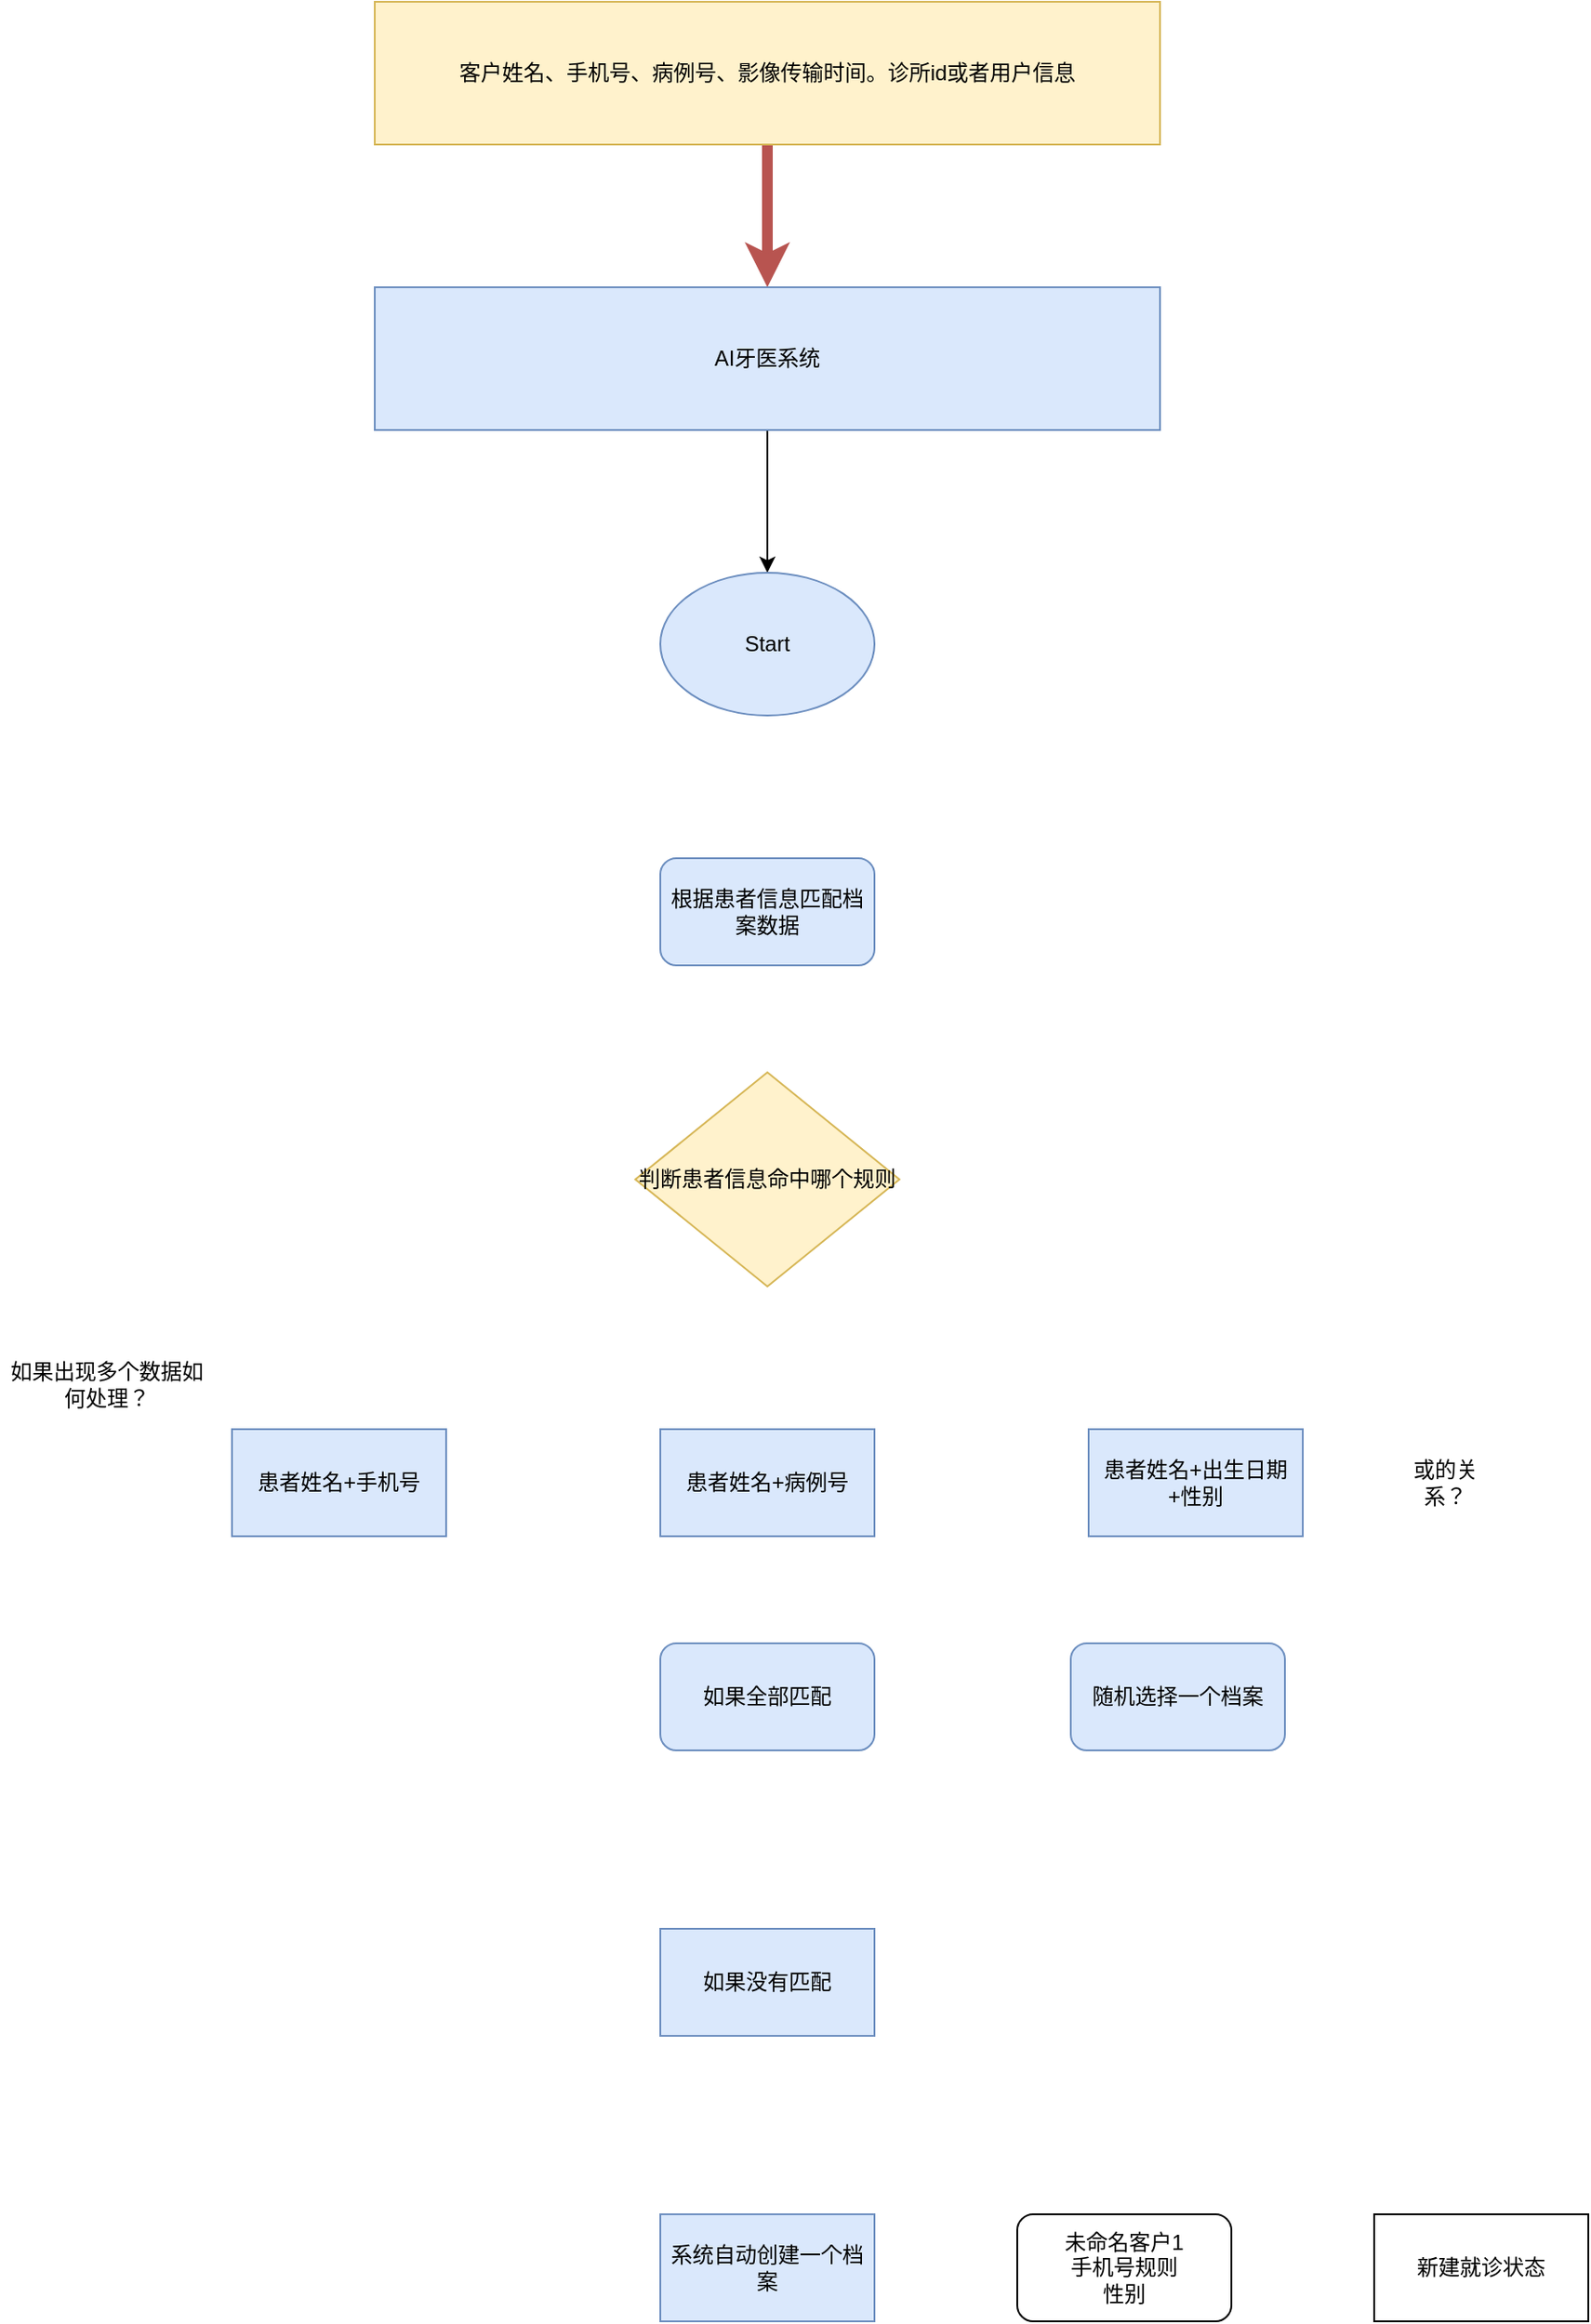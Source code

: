 <mxfile version="20.4.2" type="github">
  <diagram id="0uF88qrrJIsZdChHyWDg" name="第 1 页">
    <mxGraphModel dx="946" dy="614" grid="1" gridSize="10" guides="1" tooltips="1" connect="1" arrows="1" fold="1" page="1" pageScale="1" pageWidth="827" pageHeight="1169" math="0" shadow="0">
      <root>
        <mxCell id="0" />
        <mxCell id="1" parent="0" />
        <mxCell id="lVQHTALBccKQVXWC6iIf-3" value="" style="edgeStyle=orthogonalEdgeStyle;orthogonalLoop=1;jettySize=auto;html=1;rounded=0;strokeWidth=6;fillColor=#f8cecc;strokeColor=#b85450;" edge="1" parent="1" source="lVQHTALBccKQVXWC6iIf-1" target="lVQHTALBccKQVXWC6iIf-2">
          <mxGeometry relative="1" as="geometry" />
        </mxCell>
        <mxCell id="lVQHTALBccKQVXWC6iIf-1" value="客户姓名、手机号、病例号、影像传输时间。诊所id或者用户信息" style="rounded=0;whiteSpace=wrap;html=1;fillColor=#fff2cc;strokeColor=#d6b656;" vertex="1" parent="1">
          <mxGeometry x="240" y="40" width="440" height="80" as="geometry" />
        </mxCell>
        <mxCell id="lVQHTALBccKQVXWC6iIf-5" value="" style="edgeStyle=orthogonalEdgeStyle;rounded=0;orthogonalLoop=1;jettySize=auto;html=1;strokeWidth=1;" edge="1" parent="1" source="lVQHTALBccKQVXWC6iIf-2" target="lVQHTALBccKQVXWC6iIf-4">
          <mxGeometry relative="1" as="geometry" />
        </mxCell>
        <mxCell id="lVQHTALBccKQVXWC6iIf-2" value="AI牙医系统" style="rounded=0;whiteSpace=wrap;html=1;fillColor=#dae8fc;strokeColor=#6c8ebf;" vertex="1" parent="1">
          <mxGeometry x="240" y="200" width="440" height="80" as="geometry" />
        </mxCell>
        <mxCell id="lVQHTALBccKQVXWC6iIf-4" value="Start" style="ellipse;whiteSpace=wrap;html=1;fillColor=#dae8fc;strokeColor=#6c8ebf;" vertex="1" parent="1">
          <mxGeometry x="400" y="360" width="120" height="80" as="geometry" />
        </mxCell>
        <mxCell id="lVQHTALBccKQVXWC6iIf-6" value="根据患者信息匹配档案数据" style="rounded=1;whiteSpace=wrap;html=1;fillColor=#dae8fc;strokeColor=#6c8ebf;" vertex="1" parent="1">
          <mxGeometry x="400" y="520" width="120" height="60" as="geometry" />
        </mxCell>
        <mxCell id="lVQHTALBccKQVXWC6iIf-9" value="判断患者信息命中哪个规则" style="rhombus;whiteSpace=wrap;html=1;fillColor=#fff2cc;strokeColor=#d6b656;" vertex="1" parent="1">
          <mxGeometry x="386" y="640" width="148" height="120" as="geometry" />
        </mxCell>
        <mxCell id="lVQHTALBccKQVXWC6iIf-10" value="患者姓名+病例号" style="rounded=0;whiteSpace=wrap;html=1;fillColor=#dae8fc;strokeColor=#6c8ebf;" vertex="1" parent="1">
          <mxGeometry x="400" y="840" width="120" height="60" as="geometry" />
        </mxCell>
        <mxCell id="lVQHTALBccKQVXWC6iIf-11" value="患者姓名+手机号" style="rounded=0;whiteSpace=wrap;html=1;fillColor=#dae8fc;strokeColor=#6c8ebf;" vertex="1" parent="1">
          <mxGeometry x="160" y="840" width="120" height="60" as="geometry" />
        </mxCell>
        <mxCell id="lVQHTALBccKQVXWC6iIf-12" value="患者姓名+出生日期+性别" style="rounded=0;whiteSpace=wrap;html=1;fillColor=#dae8fc;strokeColor=#6c8ebf;" vertex="1" parent="1">
          <mxGeometry x="640" y="840" width="120" height="60" as="geometry" />
        </mxCell>
        <mxCell id="lVQHTALBccKQVXWC6iIf-14" value="如果出现多个数据如何处理？" style="text;html=1;strokeColor=none;fillColor=none;align=center;verticalAlign=middle;whiteSpace=wrap;rounded=0;" vertex="1" parent="1">
          <mxGeometry x="30" y="800" width="120" height="30" as="geometry" />
        </mxCell>
        <mxCell id="lVQHTALBccKQVXWC6iIf-15" value="或的关系？" style="text;html=1;strokeColor=none;fillColor=none;align=center;verticalAlign=middle;whiteSpace=wrap;rounded=0;" vertex="1" parent="1">
          <mxGeometry x="810" y="855" width="60" height="30" as="geometry" />
        </mxCell>
        <mxCell id="lVQHTALBccKQVXWC6iIf-16" value="如果全部匹配" style="rounded=1;whiteSpace=wrap;html=1;fillColor=#dae8fc;strokeColor=#6c8ebf;" vertex="1" parent="1">
          <mxGeometry x="400" y="960" width="120" height="60" as="geometry" />
        </mxCell>
        <mxCell id="lVQHTALBccKQVXWC6iIf-17" value="随机选择一个档案" style="rounded=1;whiteSpace=wrap;html=1;fillColor=#dae8fc;strokeColor=#6c8ebf;" vertex="1" parent="1">
          <mxGeometry x="630" y="960" width="120" height="60" as="geometry" />
        </mxCell>
        <mxCell id="lVQHTALBccKQVXWC6iIf-18" value="如果没有匹配" style="rounded=0;whiteSpace=wrap;html=1;fillColor=#dae8fc;strokeColor=#6c8ebf;" vertex="1" parent="1">
          <mxGeometry x="400" y="1120" width="120" height="60" as="geometry" />
        </mxCell>
        <mxCell id="lVQHTALBccKQVXWC6iIf-19" value="系统自动创建一个档案" style="rounded=0;whiteSpace=wrap;html=1;fillColor=#dae8fc;strokeColor=#6c8ebf;" vertex="1" parent="1">
          <mxGeometry x="400" y="1280" width="120" height="60" as="geometry" />
        </mxCell>
        <mxCell id="lVQHTALBccKQVXWC6iIf-20" value="未命名客户1&lt;br&gt;手机号规则&lt;br&gt;性别" style="rounded=1;whiteSpace=wrap;html=1;" vertex="1" parent="1">
          <mxGeometry x="600" y="1280" width="120" height="60" as="geometry" />
        </mxCell>
        <mxCell id="lVQHTALBccKQVXWC6iIf-21" value="新建就诊状态" style="rounded=0;whiteSpace=wrap;html=1;" vertex="1" parent="1">
          <mxGeometry x="800" y="1280" width="120" height="60" as="geometry" />
        </mxCell>
      </root>
    </mxGraphModel>
  </diagram>
</mxfile>
